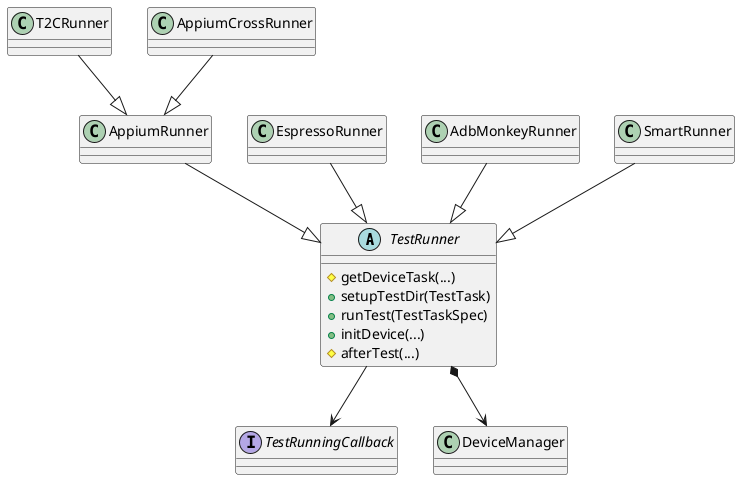 @startuml test_runners_classes
abstract class TestRunner {
    #getDeviceTask(...)
    +setupTestDir(TestTask)
    +runTest(TestTaskSpec)
    +initDevice(...)
    #afterTest(...)
}
interface TestRunningCallback

AppiumRunner --|> TestRunner
EspressoRunner --|> TestRunner
AdbMonkeyRunner --|> TestRunner
T2CRunner --|> AppiumRunner
SmartRunner --|> TestRunner

TestRunner --> TestRunningCallback

TestRunner *--> DeviceManager

AppiumCrossRunner --|> AppiumRunner
@enduml

@startuml running_sequence
AgentWebSocketClientService -> DeviceControlService :runTestTask
activate DeviceControlService

DeviceControlService -> TestRunner: runTest
activate TestRunner

TestRunner -> TestRunner: chooseDevices
TestRunner -> TestTask: convertToTestTask(static)
TestRunner -> RunningControlService: runForAllDeviceAsync
activate RunningControlService

RunningControlService --> TestThreadPool.Executor: execute
activate TestThreadPool.Executor

RunningControlService -> TestRunner
deactivate RunningControlService

TestRunner -> DeviceControlService
deactivate TestRunner

DeviceControlService -> AgentWebSocketClientService
deactivate DeviceControlService

participant DeviceTask
note over DeviceTask #aqua
DeviceTask
seems
extra.
end note

TestThreadPool.Executor -> DeviceTask: doTask
activate DeviceTask

DeviceTask -> RunnerImpl : runTestImpl
activate RunnerImpl #FFBBFF
note right: each runner implements this logic
RunnerImpl -> DeviceTask
deactivate RunnerImpl


DeviceTask -> TestThreadPool.Executor
deactivate DeviceTask

TestThreadPool.Executor -> TaskCompletion: onComplete
activate TaskCompletion

TaskCompletion -> TestRunningCallback: onAllComplete
activate TestRunningCallback

TestRunningCallback -> TaskCompletion
deactivate TestRunningCallback

TaskCompletion -> TestThreadPool.Executor
deactivate TaskCompletion

@enduml

@startuml running_sequence
AgentWebSocketClientService -> TestTaskEngineService :runTestTask(TestTaskSpec)
activate TestTaskEngineService
TestTaskEngineService -> TestTaskEngineService: chooseDevices
TestTaskEngineService -> TestTask: convertToTestTask(static)

TestTaskEngineService -> DeviceTaskControlExecutor: runForAllDeviceAsync
activate DeviceTaskControlExecutor







DeviceTaskControlExecutor --> TestThreadPool.Executor: execute
activate TestThreadPool.Executor

DeviceTaskControlExecutor -> TestRunner

deactivate DeviceTaskControlExecutor
activate TestRunner
TestRunner -> TestTaskEngineService
deactivate TestRunner

TestTaskEngineService -> AgentWebSocketClientService
deactivate TestTaskEngineService

participant DeviceTask
DeviceTask -> TestRunner: runTest

TestThreadPool.Executor -> DeviceTask: doTask
activate DeviceTask

DeviceTask -> RunnerImpl : runTestImpl
activate RunnerImpl #FFBBFF
note right: each runner implements this logic
RunnerImpl -> DeviceTask
deactivate RunnerImpl


DeviceTask -> TestThreadPool.Executor
deactivate DeviceTask

TestThreadPool.Executor -> TaskCompletion: onComplete
activate TaskCompletion

TaskCompletion -> TestRunningCallback: onAllComplete
activate TestRunningCallback

TestRunningCallback -> TaskCompletion
deactivate TestRunningCallback

TaskCompletion -> TestThreadPool.Executor
deactivate TaskCompletion

@enduml

@startjson
{
    "fileSetId": "006b6ec7-52f9-45c7-84ad-419fc4315134",
    "pkgName": "com.microsoft.appmanager",
    "runningType": "APPIUM_CROSS",
    "testSuiteClass": "com.microsoft.appmanager.longhaultest.suites.SurfaceSmokeTestSuite",
    "deviceIdentifier": "55d93bc7-4d1d-4749-b493-a9de063a8a66",
    "groupTestType": "SINGLE",
    "maxStepCount": "",
    "deviceTestCount": "",
    "testTimeOutSec": "",
    "deviceSetupActions":[{
            "action":"setProperty",
            "args": ["log.tag.WelcomeScreen","Verbose"]
        },
        {
            "action":"setProperty",
            "args": ["log.tag.WelcomeScreen","Verbose"]
        },
        {
            "action":"setLauncherAsDefault",
            "args": ["com.android.launcher3.DefaultLauncherApp"]
        }
    ],
    "deviceTeardownActions":[{
            "action":"setProperty",
            "args": ["log.tag.WelcomeScreen","Verbose"]
        },
        {
            "action":"setProperty",
            "args": ["log.tag.WelcomeScreen","Verbose"]
        },
        {
            "action":"setLauncherAsDefault",
            "args": ["com.android.launcher3.DefaultLauncherApp"]
        }
    ],
    "instrumentationArgs": {
        "enableScreenRecord": false,
        "testInterval": 5000,
        "runtimeUpLimit": 1,
        "recordLatency": true,
        "recordMemory": true,
        "databaseUsername": "teams",
        "databasePassword": "***********",
        "ypcVersion": "1.22112.32.0",
        "oem": "Surface",
        "isReset": false
    },
    "frameworkType": "JUnit4",
    "testRunnerName": "androidx.test.runner.AndroidJUnitRunner"
}
@endjson

@startuml design
abstract class Runner
interface TestRunnerListener {
    onTestCaseStart()
    onTestRunStart()
    onTestSuiteStart()
    onTestCaseEnd()
    onTestRunEnd()
    onTestSuiteEnd()
}

Runner *--> TestRunnerListener
@enduml

@startuml loggers
EachTestDevice *--> DeviceLogger
EachTestTaskOnEachTargetDevice *--> TaskOnDeviceLogger
@enduml

@startuml test_objects

entity (TestTaskSpec)
entity (TestTask)
entity (DeviceTestTask)
entity (AndroidTestUnit)


TestTaskSpec -- TestTask: is mapped to
TestTask *--> DeviceTestTask: contain a list of
DeviceTestTask *--> AndroidTestUnit: contain a list of
@enduml

@startuml test_objects

entity (TestTaskSpec)
entity (TestTask)
entity (DeviceTestResult)
entity (TestUnitResult)
entity (AgentDeviceManager)
entity (DeviceManager)
entity (TestDevice)
entity (DevicePair)

AgentDeviceManager *--> DeviceManager
DeviceManager *--> TestDevice

DevicePair *-u-> TestDevice

TestTask ... TestDevice: is running on

TestTaskSpec -- TestTask: is mapped to
TestTaskSpec -- TargetedTestDeviceList: contains a list of
TestTask *--> DeviceTestResult: contain a list of
DeviceTestResult *--> TestUnitResult: contain a list of
@enduml